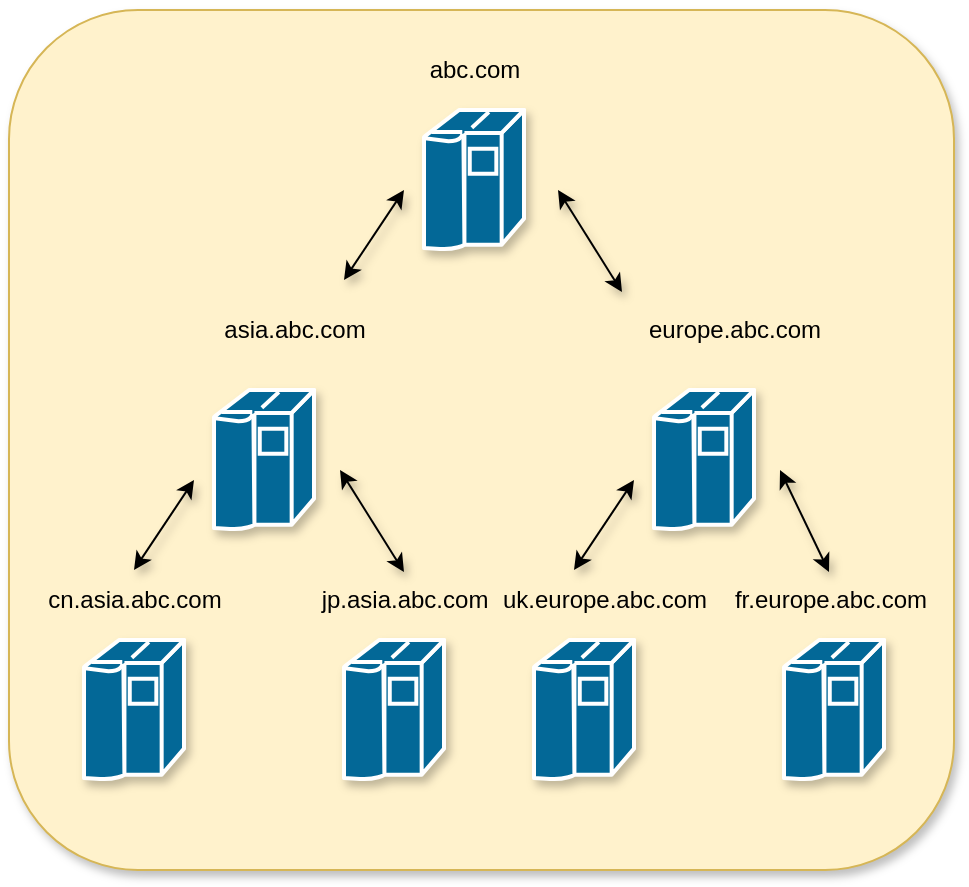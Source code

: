 <mxfile version="12.6.5" type="device"><diagram id="67WB8dhcfDGUW3ALZ5JH" name="第 1 页"><mxGraphModel dx="1913" dy="806" grid="1" gridSize="10" guides="1" tooltips="1" connect="1" arrows="1" fold="1" page="1" pageScale="1" pageWidth="827" pageHeight="1169" math="0" shadow="0"><root><mxCell id="0"/><mxCell id="1" parent="0"/><mxCell id="Z3KdXAmf1g0LycJeCjR2-15" value="" style="rounded=1;whiteSpace=wrap;html=1;fillColor=#fff2cc;strokeColor=#d6b656;shadow=1;" parent="1" vertex="1"><mxGeometry x="-52.5" y="220" width="472.5" height="430" as="geometry"/></mxCell><mxCell id="LahJ2uMK67VkIvrEtWet-29" value="" style="shape=mxgraph.cisco.computers_and_peripherals.ibm_mainframe;html=1;pointerEvents=1;dashed=0;fillColor=#036897;strokeColor=#ffffff;strokeWidth=2;verticalLabelPosition=bottom;verticalAlign=top;align=center;outlineConnect=0;shadow=1;" parent="1" vertex="1"><mxGeometry x="155" y="270" width="50" height="70" as="geometry"/></mxCell><mxCell id="nvi_zbNtIN5atOlV_4Ne-1" value="abc.com" style="text;html=1;align=center;verticalAlign=middle;resizable=0;points=[];autosize=1;shadow=1;" parent="1" vertex="1"><mxGeometry x="150" y="240" width="60" height="20" as="geometry"/></mxCell><mxCell id="ni1U9XPFKKeknruxdiTv-1" value="" style="shape=mxgraph.cisco.computers_and_peripherals.ibm_mainframe;html=1;pointerEvents=1;dashed=0;fillColor=#036897;strokeColor=#ffffff;strokeWidth=2;verticalLabelPosition=bottom;verticalAlign=top;align=center;outlineConnect=0;shadow=1;" parent="1" vertex="1"><mxGeometry x="50" y="410" width="50" height="70" as="geometry"/></mxCell><mxCell id="ni1U9XPFKKeknruxdiTv-2" value="asia.abc.com" style="text;html=1;align=center;verticalAlign=middle;resizable=0;points=[];autosize=1;shadow=1;" parent="1" vertex="1"><mxGeometry x="45" y="370" width="90" height="20" as="geometry"/></mxCell><mxCell id="ni1U9XPFKKeknruxdiTv-5" value="" style="shape=mxgraph.cisco.computers_and_peripherals.ibm_mainframe;html=1;pointerEvents=1;dashed=0;fillColor=#036897;strokeColor=#ffffff;strokeWidth=2;verticalLabelPosition=bottom;verticalAlign=top;align=center;outlineConnect=0;shadow=1;" parent="1" vertex="1"><mxGeometry x="-15" y="535" width="50" height="70" as="geometry"/></mxCell><mxCell id="ni1U9XPFKKeknruxdiTv-6" value="cn.asia.abc.com" style="text;html=1;align=center;verticalAlign=middle;resizable=0;points=[];autosize=1;shadow=1;" parent="1" vertex="1"><mxGeometry x="-40" y="505" width="100" height="20" as="geometry"/></mxCell><mxCell id="ni1U9XPFKKeknruxdiTv-7" value="" style="shape=mxgraph.cisco.computers_and_peripherals.ibm_mainframe;html=1;pointerEvents=1;dashed=0;fillColor=#036897;strokeColor=#ffffff;strokeWidth=2;verticalLabelPosition=bottom;verticalAlign=top;align=center;outlineConnect=0;shadow=1;" parent="1" vertex="1"><mxGeometry x="115" y="535" width="50" height="70" as="geometry"/></mxCell><mxCell id="ni1U9XPFKKeknruxdiTv-8" value="jp.asia.abc.com" style="text;html=1;align=center;verticalAlign=middle;resizable=0;points=[];autosize=1;shadow=1;" parent="1" vertex="1"><mxGeometry x="95" y="505" width="100" height="20" as="geometry"/></mxCell><mxCell id="ni1U9XPFKKeknruxdiTv-18" value="" style="endArrow=classic;startArrow=classic;html=1;shadow=1;" parent="1" edge="1"><mxGeometry width="50" height="50" relative="1" as="geometry"><mxPoint x="10" y="500" as="sourcePoint"/><mxPoint x="40" y="455" as="targetPoint"/></mxGeometry></mxCell><mxCell id="Z3KdXAmf1g0LycJeCjR2-1" value="" style="endArrow=classic;startArrow=classic;html=1;entryX=0.5;entryY=-0.2;entryDx=0;entryDy=0;entryPerimeter=0;shadow=1;" parent="1" target="ni1U9XPFKKeknruxdiTv-8" edge="1"><mxGeometry width="50" height="50" relative="1" as="geometry"><mxPoint x="113" y="450" as="sourcePoint"/><mxPoint x="150" y="510" as="targetPoint"/></mxGeometry></mxCell><mxCell id="Z3KdXAmf1g0LycJeCjR2-3" value="" style="endArrow=classic;startArrow=classic;html=1;shadow=1;" parent="1" edge="1"><mxGeometry width="50" height="50" relative="1" as="geometry"><mxPoint x="115" y="355" as="sourcePoint"/><mxPoint x="145" y="310" as="targetPoint"/></mxGeometry></mxCell><mxCell id="Z3KdXAmf1g0LycJeCjR2-6" value="" style="shape=mxgraph.cisco.computers_and_peripherals.ibm_mainframe;html=1;pointerEvents=1;dashed=0;fillColor=#036897;strokeColor=#ffffff;strokeWidth=2;verticalLabelPosition=bottom;verticalAlign=top;align=center;outlineConnect=0;shadow=1;" parent="1" vertex="1"><mxGeometry x="270" y="410" width="50" height="70" as="geometry"/></mxCell><mxCell id="Z3KdXAmf1g0LycJeCjR2-7" value="europe.abc.com" style="text;html=1;align=center;verticalAlign=middle;resizable=0;points=[];autosize=1;shadow=1;" parent="1" vertex="1"><mxGeometry x="260" y="370" width="100" height="20" as="geometry"/></mxCell><mxCell id="Z3KdXAmf1g0LycJeCjR2-8" value="" style="shape=mxgraph.cisco.computers_and_peripherals.ibm_mainframe;html=1;pointerEvents=1;dashed=0;fillColor=#036897;strokeColor=#ffffff;strokeWidth=2;verticalLabelPosition=bottom;verticalAlign=top;align=center;outlineConnect=0;shadow=1;" parent="1" vertex="1"><mxGeometry x="210" y="535" width="50" height="70" as="geometry"/></mxCell><mxCell id="Z3KdXAmf1g0LycJeCjR2-9" value="uk.europe.abc.com" style="text;html=1;align=center;verticalAlign=middle;resizable=0;points=[];autosize=1;shadow=1;" parent="1" vertex="1"><mxGeometry x="185" y="505" width="120" height="20" as="geometry"/></mxCell><mxCell id="Z3KdXAmf1g0LycJeCjR2-10" value="" style="shape=mxgraph.cisco.computers_and_peripherals.ibm_mainframe;html=1;pointerEvents=1;dashed=0;fillColor=#036897;strokeColor=#ffffff;strokeWidth=2;verticalLabelPosition=bottom;verticalAlign=top;align=center;outlineConnect=0;shadow=1;" parent="1" vertex="1"><mxGeometry x="335" y="535" width="50" height="70" as="geometry"/></mxCell><mxCell id="Z3KdXAmf1g0LycJeCjR2-11" value="fr.europe.abc.com" style="text;html=1;align=center;verticalAlign=middle;resizable=0;points=[];autosize=1;shadow=1;" parent="1" vertex="1"><mxGeometry x="302.5" y="505" width="110" height="20" as="geometry"/></mxCell><mxCell id="Z3KdXAmf1g0LycJeCjR2-12" value="" style="endArrow=classic;startArrow=classic;html=1;shadow=1;" parent="1" edge="1"><mxGeometry width="50" height="50" relative="1" as="geometry"><mxPoint x="230" y="500" as="sourcePoint"/><mxPoint x="260" y="455" as="targetPoint"/></mxGeometry></mxCell><mxCell id="Z3KdXAmf1g0LycJeCjR2-13" value="" style="endArrow=classic;startArrow=classic;html=1;entryX=0.5;entryY=-0.2;entryDx=0;entryDy=0;entryPerimeter=0;shadow=1;" parent="1" target="Z3KdXAmf1g0LycJeCjR2-11" edge="1"><mxGeometry width="50" height="50" relative="1" as="geometry"><mxPoint x="333" y="450" as="sourcePoint"/><mxPoint x="370" y="510" as="targetPoint"/></mxGeometry></mxCell><mxCell id="Z3KdXAmf1g0LycJeCjR2-14" value="" style="endArrow=classic;startArrow=classic;html=1;entryX=0.5;entryY=-0.2;entryDx=0;entryDy=0;entryPerimeter=0;shadow=1;" parent="1" edge="1"><mxGeometry width="50" height="50" relative="1" as="geometry"><mxPoint x="222" y="310" as="sourcePoint"/><mxPoint x="254" y="361" as="targetPoint"/></mxGeometry></mxCell></root></mxGraphModel></diagram></mxfile>